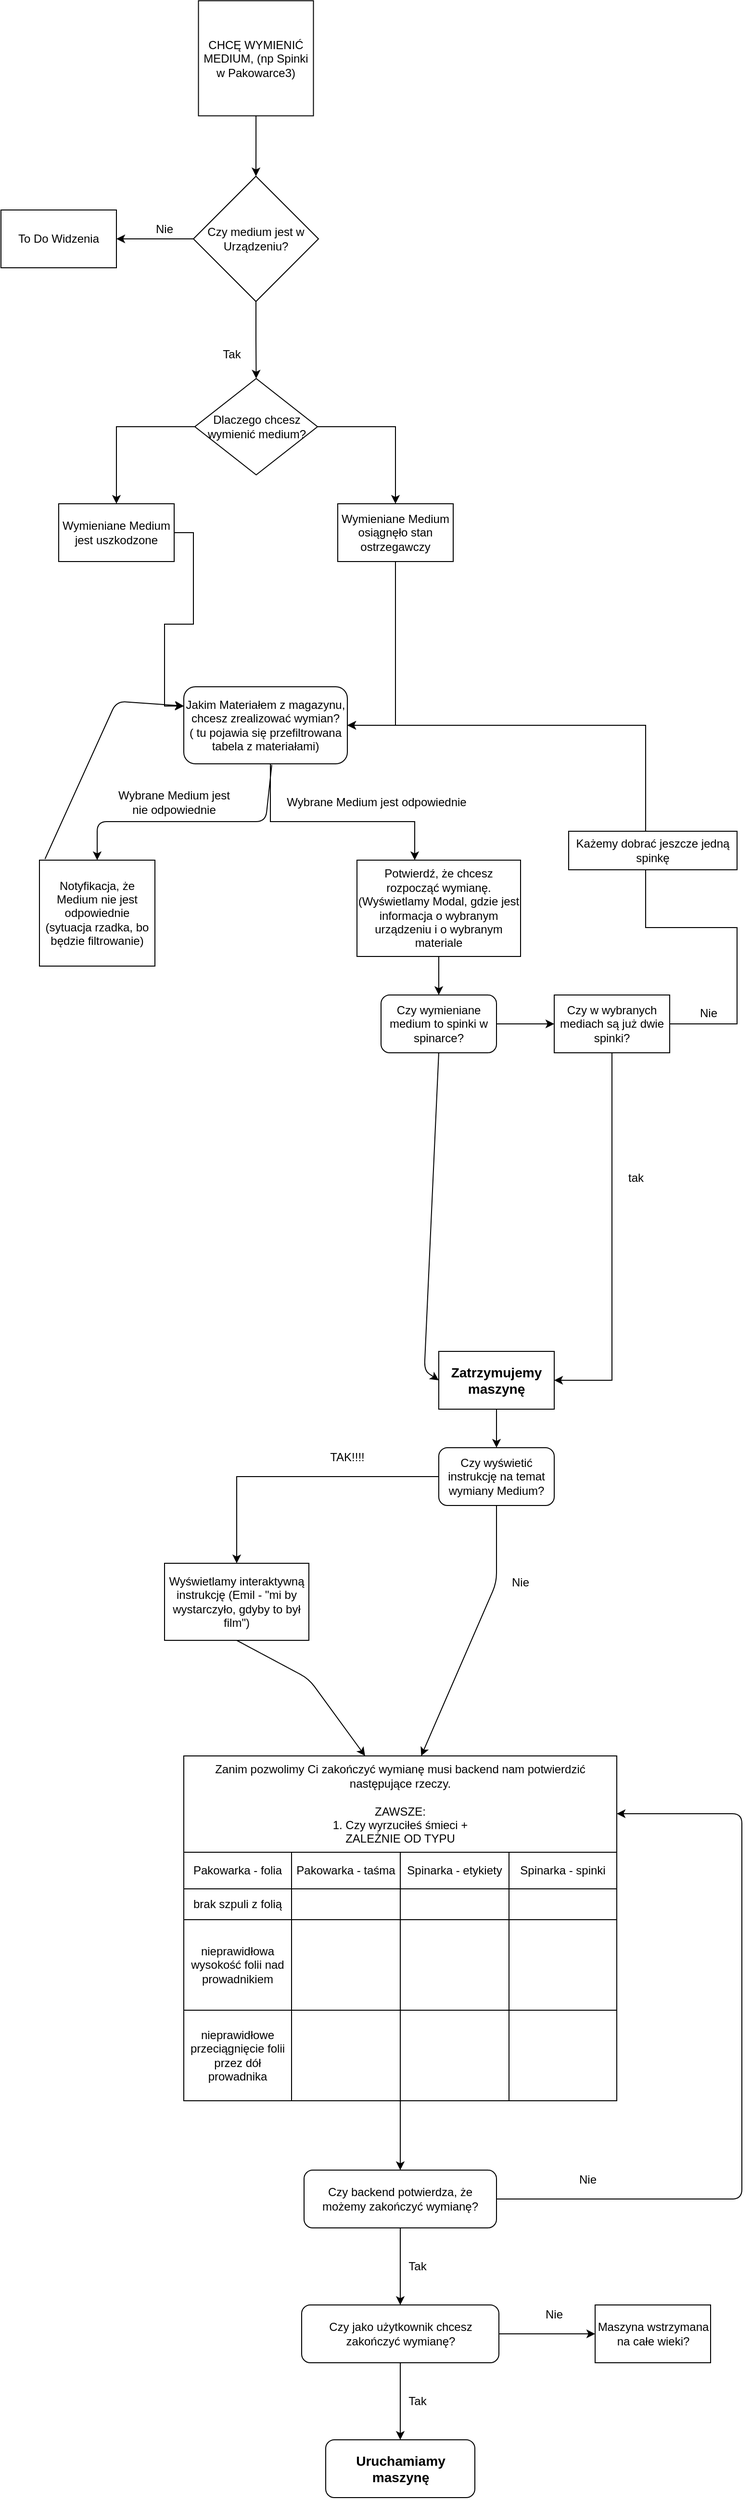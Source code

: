 <mxfile version="13.10.2" type="github"><diagram id="gyczCnO1tSGZdkLcMH8h" name="Page-1"><mxGraphModel dx="3375" dy="2078" grid="1" gridSize="10" guides="1" tooltips="1" connect="1" arrows="1" fold="1" page="1" pageScale="1" pageWidth="827" pageHeight="1169" math="0" shadow="0"><root><mxCell id="0"/><mxCell id="1" parent="0"/><mxCell id="fXkHroZeDd-5ef3WTSKu-3" value="" style="edgeStyle=orthogonalEdgeStyle;rounded=0;orthogonalLoop=1;jettySize=auto;html=1;" edge="1" parent="1" source="fXkHroZeDd-5ef3WTSKu-1" target="fXkHroZeDd-5ef3WTSKu-4"><mxGeometry relative="1" as="geometry"><mxPoint x="570" y="370" as="targetPoint"/></mxGeometry></mxCell><mxCell id="fXkHroZeDd-5ef3WTSKu-1" value="CHCĘ WYMIENIĆ MEDIUM, (np Spinki w Pakowarce3)" style="whiteSpace=wrap;html=1;aspect=fixed;" vertex="1" parent="1"><mxGeometry x="225.25" y="127.75" width="119.5" height="119.5" as="geometry"/></mxCell><mxCell id="fXkHroZeDd-5ef3WTSKu-6" value="" style="edgeStyle=orthogonalEdgeStyle;rounded=0;orthogonalLoop=1;jettySize=auto;html=1;" edge="1" parent="1" source="fXkHroZeDd-5ef3WTSKu-4" target="fXkHroZeDd-5ef3WTSKu-13"><mxGeometry relative="1" as="geometry"><mxPoint x="285.1" y="530" as="targetPoint"/></mxGeometry></mxCell><mxCell id="fXkHroZeDd-5ef3WTSKu-4" value="Czy medium jest w Urządzeniu?" style="rhombus;whiteSpace=wrap;html=1;" vertex="1" parent="1"><mxGeometry x="220" y="310" width="130" height="130" as="geometry"/></mxCell><mxCell id="fXkHroZeDd-5ef3WTSKu-12" value="" style="edgeStyle=orthogonalEdgeStyle;rounded=0;orthogonalLoop=1;jettySize=auto;html=1;exitX=0;exitY=0.5;exitDx=0;exitDy=0;" edge="1" parent="1" source="fXkHroZeDd-5ef3WTSKu-13" target="fXkHroZeDd-5ef3WTSKu-11"><mxGeometry relative="1" as="geometry"><mxPoint x="211.25" y="557.5" as="sourcePoint"/></mxGeometry></mxCell><mxCell id="fXkHroZeDd-5ef3WTSKu-7" value="Tak" style="text;html=1;strokeColor=none;fillColor=none;align=center;verticalAlign=middle;whiteSpace=wrap;rounded=0;" vertex="1" parent="1"><mxGeometry x="240" y="490" width="40" height="10" as="geometry"/></mxCell><mxCell id="fXkHroZeDd-5ef3WTSKu-8" value="" style="edgeStyle=orthogonalEdgeStyle;rounded=0;orthogonalLoop=1;jettySize=auto;html=1;" edge="1" parent="1" source="fXkHroZeDd-5ef3WTSKu-4" target="fXkHroZeDd-5ef3WTSKu-10"><mxGeometry relative="1" as="geometry"><mxPoint x="135" y="320" as="sourcePoint"/><mxPoint x="135" y="405" as="targetPoint"/></mxGeometry></mxCell><mxCell id="fXkHroZeDd-5ef3WTSKu-9" value="&lt;div&gt;Nie&lt;/div&gt;" style="text;html=1;strokeColor=none;fillColor=none;align=center;verticalAlign=middle;whiteSpace=wrap;rounded=0;" vertex="1" parent="1"><mxGeometry x="170" y="360" width="40" height="10" as="geometry"/></mxCell><mxCell id="fXkHroZeDd-5ef3WTSKu-10" value="To Do Widzenia" style="whiteSpace=wrap;html=1;" vertex="1" parent="1"><mxGeometry x="20" y="345" width="120" height="60" as="geometry"/></mxCell><mxCell id="fXkHroZeDd-5ef3WTSKu-20" value="" style="edgeStyle=orthogonalEdgeStyle;rounded=0;orthogonalLoop=1;jettySize=auto;html=1;entryX=0;entryY=0.25;entryDx=0;entryDy=0;" edge="1" parent="1" source="fXkHroZeDd-5ef3WTSKu-11" target="fXkHroZeDd-5ef3WTSKu-32"><mxGeometry relative="1" as="geometry"><mxPoint x="185.25" y="860" as="targetPoint"/></mxGeometry></mxCell><mxCell id="fXkHroZeDd-5ef3WTSKu-11" value="Wymieniane Medium jest uszkodzone" style="whiteSpace=wrap;html=1;" vertex="1" parent="1"><mxGeometry x="80" y="650" width="120" height="60" as="geometry"/></mxCell><mxCell id="fXkHroZeDd-5ef3WTSKu-15" value="" style="edgeStyle=orthogonalEdgeStyle;rounded=0;orthogonalLoop=1;jettySize=auto;html=1;" edge="1" parent="1" source="fXkHroZeDd-5ef3WTSKu-13" target="fXkHroZeDd-5ef3WTSKu-14"><mxGeometry relative="1" as="geometry"/></mxCell><mxCell id="fXkHroZeDd-5ef3WTSKu-13" value="Dlaczego chcesz wymienić medium?" style="rhombus;whiteSpace=wrap;html=1;" vertex="1" parent="1"><mxGeometry x="221.5" y="520" width="127.5" height="100" as="geometry"/></mxCell><mxCell id="fXkHroZeDd-5ef3WTSKu-17" value="" style="edgeStyle=orthogonalEdgeStyle;rounded=0;orthogonalLoop=1;jettySize=auto;html=1;entryX=1;entryY=0.5;entryDx=0;entryDy=0;" edge="1" parent="1" source="fXkHroZeDd-5ef3WTSKu-14" target="fXkHroZeDd-5ef3WTSKu-32"><mxGeometry relative="1" as="geometry"><mxPoint x="395.25" y="860" as="targetPoint"/></mxGeometry></mxCell><mxCell id="fXkHroZeDd-5ef3WTSKu-14" value="Wymieniane Medium osiągnęło stan ostrzegawczy" style="whiteSpace=wrap;html=1;" vertex="1" parent="1"><mxGeometry x="370" y="650" width="120" height="60" as="geometry"/></mxCell><mxCell id="fXkHroZeDd-5ef3WTSKu-22" value="" style="edgeStyle=orthogonalEdgeStyle;rounded=0;orthogonalLoop=1;jettySize=auto;html=1;" edge="1" parent="1" source="fXkHroZeDd-5ef3WTSKu-32" target="fXkHroZeDd-5ef3WTSKu-21"><mxGeometry relative="1" as="geometry"><mxPoint x="290.3" y="959.952" as="sourcePoint"/><Array as="points"><mxPoint x="300" y="980"/><mxPoint x="450" y="980"/></Array></mxGeometry></mxCell><mxCell id="fXkHroZeDd-5ef3WTSKu-34" value="" style="edgeStyle=orthogonalEdgeStyle;rounded=0;orthogonalLoop=1;jettySize=auto;html=1;" edge="1" parent="1" source="fXkHroZeDd-5ef3WTSKu-21" target="fXkHroZeDd-5ef3WTSKu-70"><mxGeometry relative="1" as="geometry"><mxPoint x="475" y="1290" as="targetPoint"/></mxGeometry></mxCell><mxCell id="fXkHroZeDd-5ef3WTSKu-21" value="Potwierdź, że chcesz rozpocząć wymianę.&lt;br&gt;(Wyświetlamy Modal, gdzie jest informacja o wybranym urządzeniu i o wybranym materiale " style="whiteSpace=wrap;html=1;" vertex="1" parent="1"><mxGeometry x="390" y="1020" width="170" height="100" as="geometry"/></mxCell><mxCell id="fXkHroZeDd-5ef3WTSKu-23" value="" style="endArrow=classic;html=1;exitX=0.538;exitY=1.013;exitDx=0;exitDy=0;entryX=0.5;entryY=0;entryDx=0;entryDy=0;exitPerimeter=0;" edge="1" parent="1" source="fXkHroZeDd-5ef3WTSKu-32" target="fXkHroZeDd-5ef3WTSKu-25"><mxGeometry width="50" height="50" relative="1" as="geometry"><mxPoint x="290.25" y="960" as="sourcePoint"/><mxPoint x="160" y="954.118" as="targetPoint"/><Array as="points"><mxPoint x="295" y="980"/><mxPoint x="120" y="980"/></Array></mxGeometry></mxCell><mxCell id="fXkHroZeDd-5ef3WTSKu-25" value="Notyfikacja, że Medium nie jest odpowiednie (sytuacja rzadka, bo będzie filtrowanie)" style="rounded=0;whiteSpace=wrap;html=1;" vertex="1" parent="1"><mxGeometry x="60" y="1020" width="120" height="110" as="geometry"/></mxCell><mxCell id="fXkHroZeDd-5ef3WTSKu-27" value="Wybrane Medium jest nie odpowiednie" style="text;html=1;strokeColor=none;fillColor=none;align=center;verticalAlign=middle;whiteSpace=wrap;rounded=0;" vertex="1" parent="1"><mxGeometry x="140" y="950" width="120" height="20" as="geometry"/></mxCell><mxCell id="fXkHroZeDd-5ef3WTSKu-28" value="Wybrane Medium jest odpowiednie" style="text;html=1;align=center;verticalAlign=middle;resizable=0;points=[];autosize=1;" vertex="1" parent="1"><mxGeometry x="310" y="950" width="200" height="20" as="geometry"/></mxCell><mxCell id="fXkHroZeDd-5ef3WTSKu-30" value="" style="endArrow=classic;html=1;exitX=0.048;exitY=-0.011;exitDx=0;exitDy=0;exitPerimeter=0;entryX=0;entryY=0.25;entryDx=0;entryDy=0;" edge="1" parent="1" source="fXkHroZeDd-5ef3WTSKu-25" target="fXkHroZeDd-5ef3WTSKu-32"><mxGeometry width="50" height="50" relative="1" as="geometry"><mxPoint x="250" y="930" as="sourcePoint"/><mxPoint x="185.25" y="860" as="targetPoint"/><Array as="points"><mxPoint x="140" y="855"/></Array></mxGeometry></mxCell><mxCell id="fXkHroZeDd-5ef3WTSKu-32" value="Jakim Materiałem z magazynu, chcesz zrealizować wymian? &lt;br&gt;( tu pojawia się przefiltrowana tabela z materiałami)" style="rounded=1;whiteSpace=wrap;html=1;" vertex="1" parent="1"><mxGeometry x="210" y="840" width="170" height="80" as="geometry"/></mxCell><mxCell id="fXkHroZeDd-5ef3WTSKu-37" value="" style="edgeStyle=orthogonalEdgeStyle;rounded=0;orthogonalLoop=1;jettySize=auto;html=1;entryX=0.5;entryY=0;entryDx=0;entryDy=0;" edge="1" parent="1" source="fXkHroZeDd-5ef3WTSKu-35" target="fXkHroZeDd-5ef3WTSKu-40"><mxGeometry relative="1" as="geometry"><mxPoint x="535" y="1770" as="targetPoint"/></mxGeometry></mxCell><mxCell id="fXkHroZeDd-5ef3WTSKu-35" value="Czy wyświetić instrukcję na temat wymiany Medium?" style="rounded=1;whiteSpace=wrap;html=1;" vertex="1" parent="1"><mxGeometry x="475" y="1630" width="120" height="60" as="geometry"/></mxCell><mxCell id="fXkHroZeDd-5ef3WTSKu-40" value="Wyświetlamy interaktywną instrukcję (Emil - &quot;mi by wystarczyło, gdyby to był film&quot;)" style="rounded=0;whiteSpace=wrap;html=1;" vertex="1" parent="1"><mxGeometry x="190" y="1750" width="150" height="80" as="geometry"/></mxCell><mxCell id="fXkHroZeDd-5ef3WTSKu-41" value="Zanim pozwolimy Ci zakończyć wymianę musi backend nam potwierdzić następujące rzeczy.&lt;br&gt;&lt;br&gt;ZAWSZE:&lt;br&gt;&lt;div&gt;1. Czy wyrzuciłeś śmieci +&lt;/div&gt;&lt;div&gt;ZALEŻNIE OD TYPU&lt;br&gt;&lt;/div&gt;" style="rounded=0;whiteSpace=wrap;html=1;" vertex="1" parent="1"><mxGeometry x="210" y="1950" width="450" height="100" as="geometry"/></mxCell><mxCell id="fXkHroZeDd-5ef3WTSKu-42" value="" style="endArrow=classic;html=1;exitX=0.5;exitY=1;exitDx=0;exitDy=0;" edge="1" parent="1" source="fXkHroZeDd-5ef3WTSKu-35" target="fXkHroZeDd-5ef3WTSKu-41"><mxGeometry width="50" height="50" relative="1" as="geometry"><mxPoint x="430" y="1580" as="sourcePoint"/><mxPoint x="480" y="1530" as="targetPoint"/><Array as="points"><mxPoint x="535" y="1770"/></Array></mxGeometry></mxCell><mxCell id="fXkHroZeDd-5ef3WTSKu-43" value="&lt;div&gt;TAK!!!!&lt;/div&gt;" style="text;html=1;strokeColor=none;fillColor=none;align=center;verticalAlign=middle;whiteSpace=wrap;rounded=0;" vertex="1" parent="1"><mxGeometry x="320" y="1630" width="120" height="20" as="geometry"/></mxCell><mxCell id="fXkHroZeDd-5ef3WTSKu-44" value="Nie" style="text;html=1;strokeColor=none;fillColor=none;align=center;verticalAlign=middle;whiteSpace=wrap;rounded=0;" vertex="1" parent="1"><mxGeometry x="500" y="1760" width="120" height="20" as="geometry"/></mxCell><mxCell id="fXkHroZeDd-5ef3WTSKu-47" value="" style="edgeStyle=orthogonalEdgeStyle;rounded=0;orthogonalLoop=1;jettySize=auto;html=1;" edge="1" parent="1" source="fXkHroZeDd-5ef3WTSKu-46" target="fXkHroZeDd-5ef3WTSKu-35"><mxGeometry relative="1" as="geometry"/></mxCell><mxCell id="fXkHroZeDd-5ef3WTSKu-46" value="&lt;h3&gt;Zatrzymujemy maszynę&lt;/h3&gt;" style="rounded=0;whiteSpace=wrap;html=1;" vertex="1" parent="1"><mxGeometry x="475" y="1530" width="120" height="60" as="geometry"/></mxCell><mxCell id="fXkHroZeDd-5ef3WTSKu-48" value="" style="endArrow=classic;html=1;exitX=0.5;exitY=1;exitDx=0;exitDy=0;" edge="1" parent="1" source="fXkHroZeDd-5ef3WTSKu-40" target="fXkHroZeDd-5ef3WTSKu-41"><mxGeometry width="50" height="50" relative="1" as="geometry"><mxPoint x="500" y="1840" as="sourcePoint"/><mxPoint x="550" y="1790" as="targetPoint"/><Array as="points"><mxPoint x="340" y="1870"/></Array></mxGeometry></mxCell><mxCell id="fXkHroZeDd-5ef3WTSKu-84" value="" style="edgeStyle=orthogonalEdgeStyle;rounded=0;orthogonalLoop=1;jettySize=auto;html=1;" edge="1" parent="1" source="fXkHroZeDd-5ef3WTSKu-49" target="fXkHroZeDd-5ef3WTSKu-83"><mxGeometry relative="1" as="geometry"/></mxCell><mxCell id="fXkHroZeDd-5ef3WTSKu-49" value="" style="shape=table;html=1;whiteSpace=wrap;startSize=0;container=1;collapsible=0;childLayout=tableLayout;" vertex="1" parent="1"><mxGeometry x="210" y="2050" width="450" height="258" as="geometry"/></mxCell><mxCell id="fXkHroZeDd-5ef3WTSKu-54" value="" style="shape=partialRectangle;html=1;whiteSpace=wrap;collapsible=0;dropTarget=0;pointerEvents=0;fillColor=none;top=0;left=0;bottom=0;right=0;points=[[0,0.5],[1,0.5]];portConstraint=eastwest;" vertex="1" parent="fXkHroZeDd-5ef3WTSKu-49"><mxGeometry width="450" height="38" as="geometry"/></mxCell><mxCell id="fXkHroZeDd-5ef3WTSKu-55" value="Pakowarka - folia" style="shape=partialRectangle;html=1;whiteSpace=wrap;connectable=0;fillColor=none;top=0;left=0;bottom=0;right=0;overflow=hidden;" vertex="1" parent="fXkHroZeDd-5ef3WTSKu-54"><mxGeometry width="112" height="38" as="geometry"/></mxCell><mxCell id="fXkHroZeDd-5ef3WTSKu-56" value="Pakowarka - taśma" style="shape=partialRectangle;html=1;whiteSpace=wrap;connectable=0;fillColor=none;top=0;left=0;bottom=0;right=0;overflow=hidden;" vertex="1" parent="fXkHroZeDd-5ef3WTSKu-54"><mxGeometry x="112" width="113" height="38" as="geometry"/></mxCell><mxCell id="fXkHroZeDd-5ef3WTSKu-57" value="Spinarka - etykiety" style="shape=partialRectangle;html=1;whiteSpace=wrap;connectable=0;fillColor=none;top=0;left=0;bottom=0;right=0;overflow=hidden;" vertex="1" parent="fXkHroZeDd-5ef3WTSKu-54"><mxGeometry x="225" width="113" height="38" as="geometry"/></mxCell><mxCell id="fXkHroZeDd-5ef3WTSKu-62" value="Spinarka - spinki" style="shape=partialRectangle;html=1;whiteSpace=wrap;connectable=0;fillColor=none;top=0;left=0;bottom=0;right=0;overflow=hidden;" vertex="1" parent="fXkHroZeDd-5ef3WTSKu-54"><mxGeometry x="338" width="112" height="38" as="geometry"/></mxCell><mxCell id="fXkHroZeDd-5ef3WTSKu-50" value="" style="shape=partialRectangle;html=1;whiteSpace=wrap;collapsible=0;dropTarget=0;pointerEvents=0;fillColor=none;top=0;left=0;bottom=0;right=0;points=[[0,0.5],[1,0.5]];portConstraint=eastwest;" vertex="1" parent="fXkHroZeDd-5ef3WTSKu-49"><mxGeometry y="38" width="450" height="32" as="geometry"/></mxCell><mxCell id="fXkHroZeDd-5ef3WTSKu-51" value="brak szpuli z folią" style="shape=partialRectangle;html=1;whiteSpace=wrap;connectable=0;fillColor=none;top=0;left=0;bottom=0;right=0;overflow=hidden;" vertex="1" parent="fXkHroZeDd-5ef3WTSKu-50"><mxGeometry width="112" height="32" as="geometry"/></mxCell><mxCell id="fXkHroZeDd-5ef3WTSKu-52" value="" style="shape=partialRectangle;html=1;whiteSpace=wrap;connectable=0;fillColor=none;top=0;left=0;bottom=0;right=0;overflow=hidden;" vertex="1" parent="fXkHroZeDd-5ef3WTSKu-50"><mxGeometry x="112" width="113" height="32" as="geometry"/></mxCell><mxCell id="fXkHroZeDd-5ef3WTSKu-53" value="" style="shape=partialRectangle;html=1;whiteSpace=wrap;connectable=0;fillColor=none;top=0;left=0;bottom=0;right=0;overflow=hidden;" vertex="1" parent="fXkHroZeDd-5ef3WTSKu-50"><mxGeometry x="225" width="113" height="32" as="geometry"/></mxCell><mxCell id="fXkHroZeDd-5ef3WTSKu-63" style="shape=partialRectangle;html=1;whiteSpace=wrap;connectable=0;fillColor=none;top=0;left=0;bottom=0;right=0;overflow=hidden;" vertex="1" parent="fXkHroZeDd-5ef3WTSKu-50"><mxGeometry x="338" width="112" height="32" as="geometry"/></mxCell><mxCell id="fXkHroZeDd-5ef3WTSKu-58" value="" style="shape=partialRectangle;html=1;whiteSpace=wrap;collapsible=0;dropTarget=0;pointerEvents=0;fillColor=none;top=0;left=0;bottom=0;right=0;points=[[0,0.5],[1,0.5]];portConstraint=eastwest;" vertex="1" parent="fXkHroZeDd-5ef3WTSKu-49"><mxGeometry y="70" width="450" height="94" as="geometry"/></mxCell><mxCell id="fXkHroZeDd-5ef3WTSKu-59" value="nieprawidłowa wysokość folii nad prowadnikiem&lt;br&gt;" style="shape=partialRectangle;html=1;whiteSpace=wrap;connectable=0;fillColor=none;top=0;left=0;bottom=0;right=0;overflow=hidden;" vertex="1" parent="fXkHroZeDd-5ef3WTSKu-58"><mxGeometry width="112" height="94" as="geometry"/></mxCell><mxCell id="fXkHroZeDd-5ef3WTSKu-60" value="" style="shape=partialRectangle;html=1;whiteSpace=wrap;connectable=0;fillColor=none;top=0;left=0;bottom=0;right=0;overflow=hidden;" vertex="1" parent="fXkHroZeDd-5ef3WTSKu-58"><mxGeometry x="112" width="113" height="94" as="geometry"/></mxCell><mxCell id="fXkHroZeDd-5ef3WTSKu-61" value="" style="shape=partialRectangle;html=1;whiteSpace=wrap;connectable=0;fillColor=none;top=0;left=0;bottom=0;right=0;overflow=hidden;" vertex="1" parent="fXkHroZeDd-5ef3WTSKu-58"><mxGeometry x="225" width="113" height="94" as="geometry"/></mxCell><mxCell id="fXkHroZeDd-5ef3WTSKu-64" style="shape=partialRectangle;html=1;whiteSpace=wrap;connectable=0;fillColor=none;top=0;left=0;bottom=0;right=0;overflow=hidden;" vertex="1" parent="fXkHroZeDd-5ef3WTSKu-58"><mxGeometry x="338" width="112" height="94" as="geometry"/></mxCell><mxCell id="fXkHroZeDd-5ef3WTSKu-65" style="shape=partialRectangle;html=1;whiteSpace=wrap;collapsible=0;dropTarget=0;pointerEvents=0;fillColor=none;top=0;left=0;bottom=0;right=0;points=[[0,0.5],[1,0.5]];portConstraint=eastwest;" vertex="1" parent="fXkHroZeDd-5ef3WTSKu-49"><mxGeometry y="164" width="450" height="94" as="geometry"/></mxCell><mxCell id="fXkHroZeDd-5ef3WTSKu-66" value="nieprawidłowe przeciągnięcie folii przez dół prowadnika&lt;br&gt;" style="shape=partialRectangle;html=1;whiteSpace=wrap;connectable=0;fillColor=none;top=0;left=0;bottom=0;right=0;overflow=hidden;" vertex="1" parent="fXkHroZeDd-5ef3WTSKu-65"><mxGeometry width="112" height="94" as="geometry"/></mxCell><mxCell id="fXkHroZeDd-5ef3WTSKu-67" style="shape=partialRectangle;html=1;whiteSpace=wrap;connectable=0;fillColor=none;top=0;left=0;bottom=0;right=0;overflow=hidden;" vertex="1" parent="fXkHroZeDd-5ef3WTSKu-65"><mxGeometry x="112" width="113" height="94" as="geometry"/></mxCell><mxCell id="fXkHroZeDd-5ef3WTSKu-68" style="shape=partialRectangle;html=1;whiteSpace=wrap;connectable=0;fillColor=none;top=0;left=0;bottom=0;right=0;overflow=hidden;" vertex="1" parent="fXkHroZeDd-5ef3WTSKu-65"><mxGeometry x="225" width="113" height="94" as="geometry"/></mxCell><mxCell id="fXkHroZeDd-5ef3WTSKu-69" style="shape=partialRectangle;html=1;whiteSpace=wrap;connectable=0;fillColor=none;top=0;left=0;bottom=0;right=0;overflow=hidden;" vertex="1" parent="fXkHroZeDd-5ef3WTSKu-65"><mxGeometry x="338" width="112" height="94" as="geometry"/></mxCell><mxCell id="fXkHroZeDd-5ef3WTSKu-71" value="" style="edgeStyle=orthogonalEdgeStyle;rounded=0;orthogonalLoop=1;jettySize=auto;html=1;" edge="1" parent="1" source="fXkHroZeDd-5ef3WTSKu-70" target="fXkHroZeDd-5ef3WTSKu-72"><mxGeometry relative="1" as="geometry"><mxPoint x="475" y="1270" as="targetPoint"/></mxGeometry></mxCell><mxCell id="fXkHroZeDd-5ef3WTSKu-70" value="Czy wymieniane medium to spinki w spinarce?" style="rounded=1;whiteSpace=wrap;html=1;" vertex="1" parent="1"><mxGeometry x="415" y="1160" width="120" height="60" as="geometry"/></mxCell><mxCell id="fXkHroZeDd-5ef3WTSKu-74" value="" style="edgeStyle=orthogonalEdgeStyle;rounded=0;orthogonalLoop=1;jettySize=auto;html=1;exitX=0.5;exitY=1;exitDx=0;exitDy=0;entryX=1;entryY=0.5;entryDx=0;entryDy=0;" edge="1" parent="1" source="fXkHroZeDd-5ef3WTSKu-72" target="fXkHroZeDd-5ef3WTSKu-46"><mxGeometry relative="1" as="geometry"><mxPoint x="534.857" y="1510" as="sourcePoint"/><mxPoint x="655" y="1410" as="targetPoint"/></mxGeometry></mxCell><mxCell id="fXkHroZeDd-5ef3WTSKu-77" value="" style="edgeStyle=orthogonalEdgeStyle;rounded=0;orthogonalLoop=1;jettySize=auto;html=1;entryX=1;entryY=0.5;entryDx=0;entryDy=0;" edge="1" parent="1" source="fXkHroZeDd-5ef3WTSKu-72" target="fXkHroZeDd-5ef3WTSKu-32"><mxGeometry relative="1" as="geometry"><mxPoint x="655.0" y="910" as="targetPoint"/><Array as="points"><mxPoint x="785" y="1090"/><mxPoint x="690" y="1090"/><mxPoint x="690" y="880"/></Array></mxGeometry></mxCell><mxCell id="fXkHroZeDd-5ef3WTSKu-72" value="Czy w wybranych mediach są już dwie spinki?" style="rounded=0;whiteSpace=wrap;html=1;" vertex="1" parent="1"><mxGeometry x="595" y="1160" width="120" height="60" as="geometry"/></mxCell><mxCell id="fXkHroZeDd-5ef3WTSKu-75" value="&lt;div&gt;tak&lt;/div&gt;" style="text;html=1;strokeColor=none;fillColor=none;align=center;verticalAlign=middle;whiteSpace=wrap;rounded=0;" vertex="1" parent="1"><mxGeometry x="620" y="1340" width="120" height="20" as="geometry"/></mxCell><mxCell id="fXkHroZeDd-5ef3WTSKu-78" value="" style="endArrow=classic;html=1;exitX=0.5;exitY=1;exitDx=0;exitDy=0;entryX=0;entryY=0.5;entryDx=0;entryDy=0;" edge="1" parent="1" source="fXkHroZeDd-5ef3WTSKu-70" target="fXkHroZeDd-5ef3WTSKu-46"><mxGeometry width="50" height="50" relative="1" as="geometry"><mxPoint x="450" y="1290" as="sourcePoint"/><mxPoint x="310" y="1420" as="targetPoint"/><Array as="points"><mxPoint x="460" y="1550"/></Array></mxGeometry></mxCell><mxCell id="fXkHroZeDd-5ef3WTSKu-80" value="Nie" style="text;html=1;align=center;verticalAlign=middle;resizable=0;points=[];autosize=1;" vertex="1" parent="1"><mxGeometry x="740" y="1169" width="30" height="20" as="geometry"/></mxCell><mxCell id="fXkHroZeDd-5ef3WTSKu-81" value="Każemy dobrać jeszcze jedną spinkę" style="rounded=0;whiteSpace=wrap;html=1;" vertex="1" parent="1"><mxGeometry x="610" y="990" width="175" height="40" as="geometry"/></mxCell><mxCell id="fXkHroZeDd-5ef3WTSKu-86" value="" style="edgeStyle=orthogonalEdgeStyle;rounded=0;orthogonalLoop=1;jettySize=auto;html=1;" edge="1" parent="1" source="fXkHroZeDd-5ef3WTSKu-83" target="fXkHroZeDd-5ef3WTSKu-85"><mxGeometry relative="1" as="geometry"/></mxCell><mxCell id="fXkHroZeDd-5ef3WTSKu-83" value="Czy backend potwierdza, że możemy zakończyć wymianę?" style="rounded=1;whiteSpace=wrap;html=1;" vertex="1" parent="1"><mxGeometry x="335" y="2380" width="200" height="60" as="geometry"/></mxCell><mxCell id="fXkHroZeDd-5ef3WTSKu-88" value="" style="edgeStyle=orthogonalEdgeStyle;rounded=0;orthogonalLoop=1;jettySize=auto;html=1;" edge="1" parent="1" source="fXkHroZeDd-5ef3WTSKu-85" target="fXkHroZeDd-5ef3WTSKu-87"><mxGeometry relative="1" as="geometry"/></mxCell><mxCell id="fXkHroZeDd-5ef3WTSKu-90" value="" style="edgeStyle=orthogonalEdgeStyle;rounded=0;orthogonalLoop=1;jettySize=auto;html=1;" edge="1" parent="1" source="fXkHroZeDd-5ef3WTSKu-85" target="fXkHroZeDd-5ef3WTSKu-89"><mxGeometry relative="1" as="geometry"/></mxCell><mxCell id="fXkHroZeDd-5ef3WTSKu-85" value="Czy jako użytkownik chcesz zakończyć wymianę?" style="whiteSpace=wrap;html=1;rounded=1;" vertex="1" parent="1"><mxGeometry x="332.5" y="2520" width="205" height="60" as="geometry"/></mxCell><mxCell id="fXkHroZeDd-5ef3WTSKu-87" value="&lt;h3&gt;Uruchamiamy maszynę&lt;/h3&gt;" style="whiteSpace=wrap;html=1;rounded=1;" vertex="1" parent="1"><mxGeometry x="357.5" y="2660" width="155" height="60" as="geometry"/></mxCell><mxCell id="fXkHroZeDd-5ef3WTSKu-89" value="Maszyna wstrzymana na całe wieki?" style="rounded=0;whiteSpace=wrap;html=1;" vertex="1" parent="1"><mxGeometry x="637.5" y="2520" width="120" height="60" as="geometry"/></mxCell><mxCell id="fXkHroZeDd-5ef3WTSKu-91" value="" style="endArrow=classic;html=1;entryX=1;entryY=0.6;entryDx=0;entryDy=0;entryPerimeter=0;" edge="1" parent="1" source="fXkHroZeDd-5ef3WTSKu-83" target="fXkHroZeDd-5ef3WTSKu-41"><mxGeometry width="50" height="50" relative="1" as="geometry"><mxPoint x="540" y="2390" as="sourcePoint"/><mxPoint x="590" y="2340" as="targetPoint"/><Array as="points"><mxPoint x="790" y="2410"/><mxPoint x="790" y="2010"/></Array></mxGeometry></mxCell><mxCell id="fXkHroZeDd-5ef3WTSKu-92" value="Nie" style="text;html=1;strokeColor=none;fillColor=none;align=center;verticalAlign=middle;whiteSpace=wrap;rounded=0;" vertex="1" parent="1"><mxGeometry x="570" y="2380" width="120" height="20" as="geometry"/></mxCell><mxCell id="fXkHroZeDd-5ef3WTSKu-94" value="Nie" style="text;html=1;strokeColor=none;fillColor=none;align=center;verticalAlign=middle;whiteSpace=wrap;rounded=0;" vertex="1" parent="1"><mxGeometry x="535" y="2520" width="120" height="20" as="geometry"/></mxCell><mxCell id="fXkHroZeDd-5ef3WTSKu-95" value="Tak" style="text;html=1;strokeColor=none;fillColor=none;align=center;verticalAlign=middle;whiteSpace=wrap;rounded=0;" vertex="1" parent="1"><mxGeometry x="392.5" y="2470" width="120" height="20" as="geometry"/></mxCell><mxCell id="fXkHroZeDd-5ef3WTSKu-96" value="Tak" style="text;html=1;strokeColor=none;fillColor=none;align=center;verticalAlign=middle;whiteSpace=wrap;rounded=0;" vertex="1" parent="1"><mxGeometry x="392.5" y="2610" width="120" height="20" as="geometry"/></mxCell></root></mxGraphModel></diagram></mxfile>